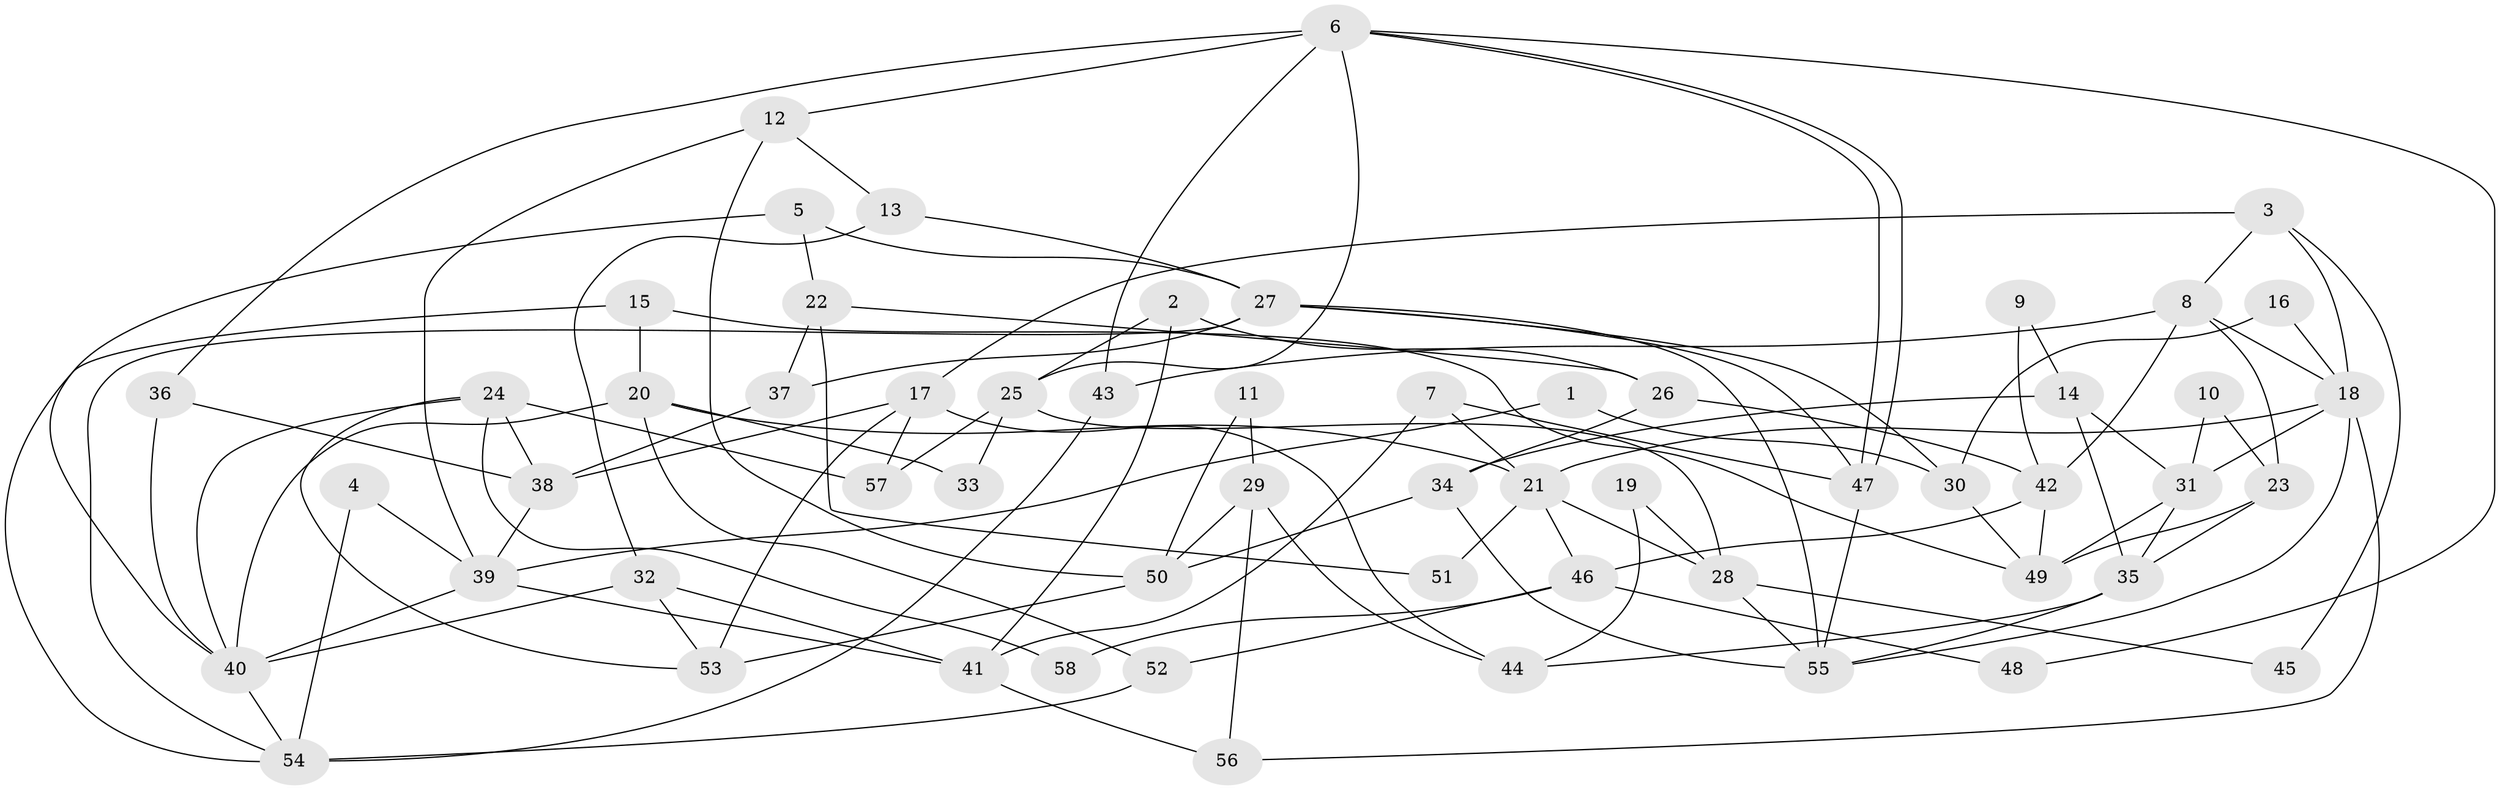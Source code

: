 // Generated by graph-tools (version 1.1) at 2025/15/03/09/25 04:15:12]
// undirected, 58 vertices, 116 edges
graph export_dot {
graph [start="1"]
  node [color=gray90,style=filled];
  1;
  2;
  3;
  4;
  5;
  6;
  7;
  8;
  9;
  10;
  11;
  12;
  13;
  14;
  15;
  16;
  17;
  18;
  19;
  20;
  21;
  22;
  23;
  24;
  25;
  26;
  27;
  28;
  29;
  30;
  31;
  32;
  33;
  34;
  35;
  36;
  37;
  38;
  39;
  40;
  41;
  42;
  43;
  44;
  45;
  46;
  47;
  48;
  49;
  50;
  51;
  52;
  53;
  54;
  55;
  56;
  57;
  58;
  1 -- 39;
  1 -- 30;
  2 -- 26;
  2 -- 25;
  2 -- 41;
  3 -- 18;
  3 -- 17;
  3 -- 8;
  3 -- 45;
  4 -- 39;
  4 -- 54;
  5 -- 40;
  5 -- 27;
  5 -- 22;
  6 -- 47;
  6 -- 47;
  6 -- 12;
  6 -- 25;
  6 -- 36;
  6 -- 43;
  6 -- 48;
  7 -- 41;
  7 -- 21;
  7 -- 47;
  8 -- 43;
  8 -- 18;
  8 -- 23;
  8 -- 42;
  9 -- 14;
  9 -- 42;
  10 -- 31;
  10 -- 23;
  11 -- 50;
  11 -- 29;
  12 -- 13;
  12 -- 39;
  12 -- 50;
  13 -- 32;
  13 -- 27;
  14 -- 31;
  14 -- 35;
  14 -- 34;
  15 -- 20;
  15 -- 49;
  15 -- 54;
  16 -- 30;
  16 -- 18;
  17 -- 53;
  17 -- 57;
  17 -- 38;
  17 -- 44;
  18 -- 55;
  18 -- 21;
  18 -- 31;
  18 -- 56;
  19 -- 28;
  19 -- 44;
  20 -- 21;
  20 -- 40;
  20 -- 33;
  20 -- 52;
  21 -- 46;
  21 -- 28;
  21 -- 51;
  22 -- 37;
  22 -- 26;
  22 -- 51;
  23 -- 49;
  23 -- 35;
  24 -- 40;
  24 -- 38;
  24 -- 53;
  24 -- 57;
  24 -- 58;
  25 -- 28;
  25 -- 33;
  25 -- 57;
  26 -- 34;
  26 -- 42;
  27 -- 47;
  27 -- 55;
  27 -- 30;
  27 -- 37;
  27 -- 54;
  28 -- 55;
  28 -- 45;
  29 -- 50;
  29 -- 44;
  29 -- 56;
  30 -- 49;
  31 -- 35;
  31 -- 49;
  32 -- 40;
  32 -- 41;
  32 -- 53;
  34 -- 50;
  34 -- 55;
  35 -- 55;
  35 -- 44;
  36 -- 38;
  36 -- 40;
  37 -- 38;
  38 -- 39;
  39 -- 41;
  39 -- 40;
  40 -- 54;
  41 -- 56;
  42 -- 46;
  42 -- 49;
  43 -- 54;
  46 -- 52;
  46 -- 48;
  46 -- 58;
  47 -- 55;
  50 -- 53;
  52 -- 54;
}
